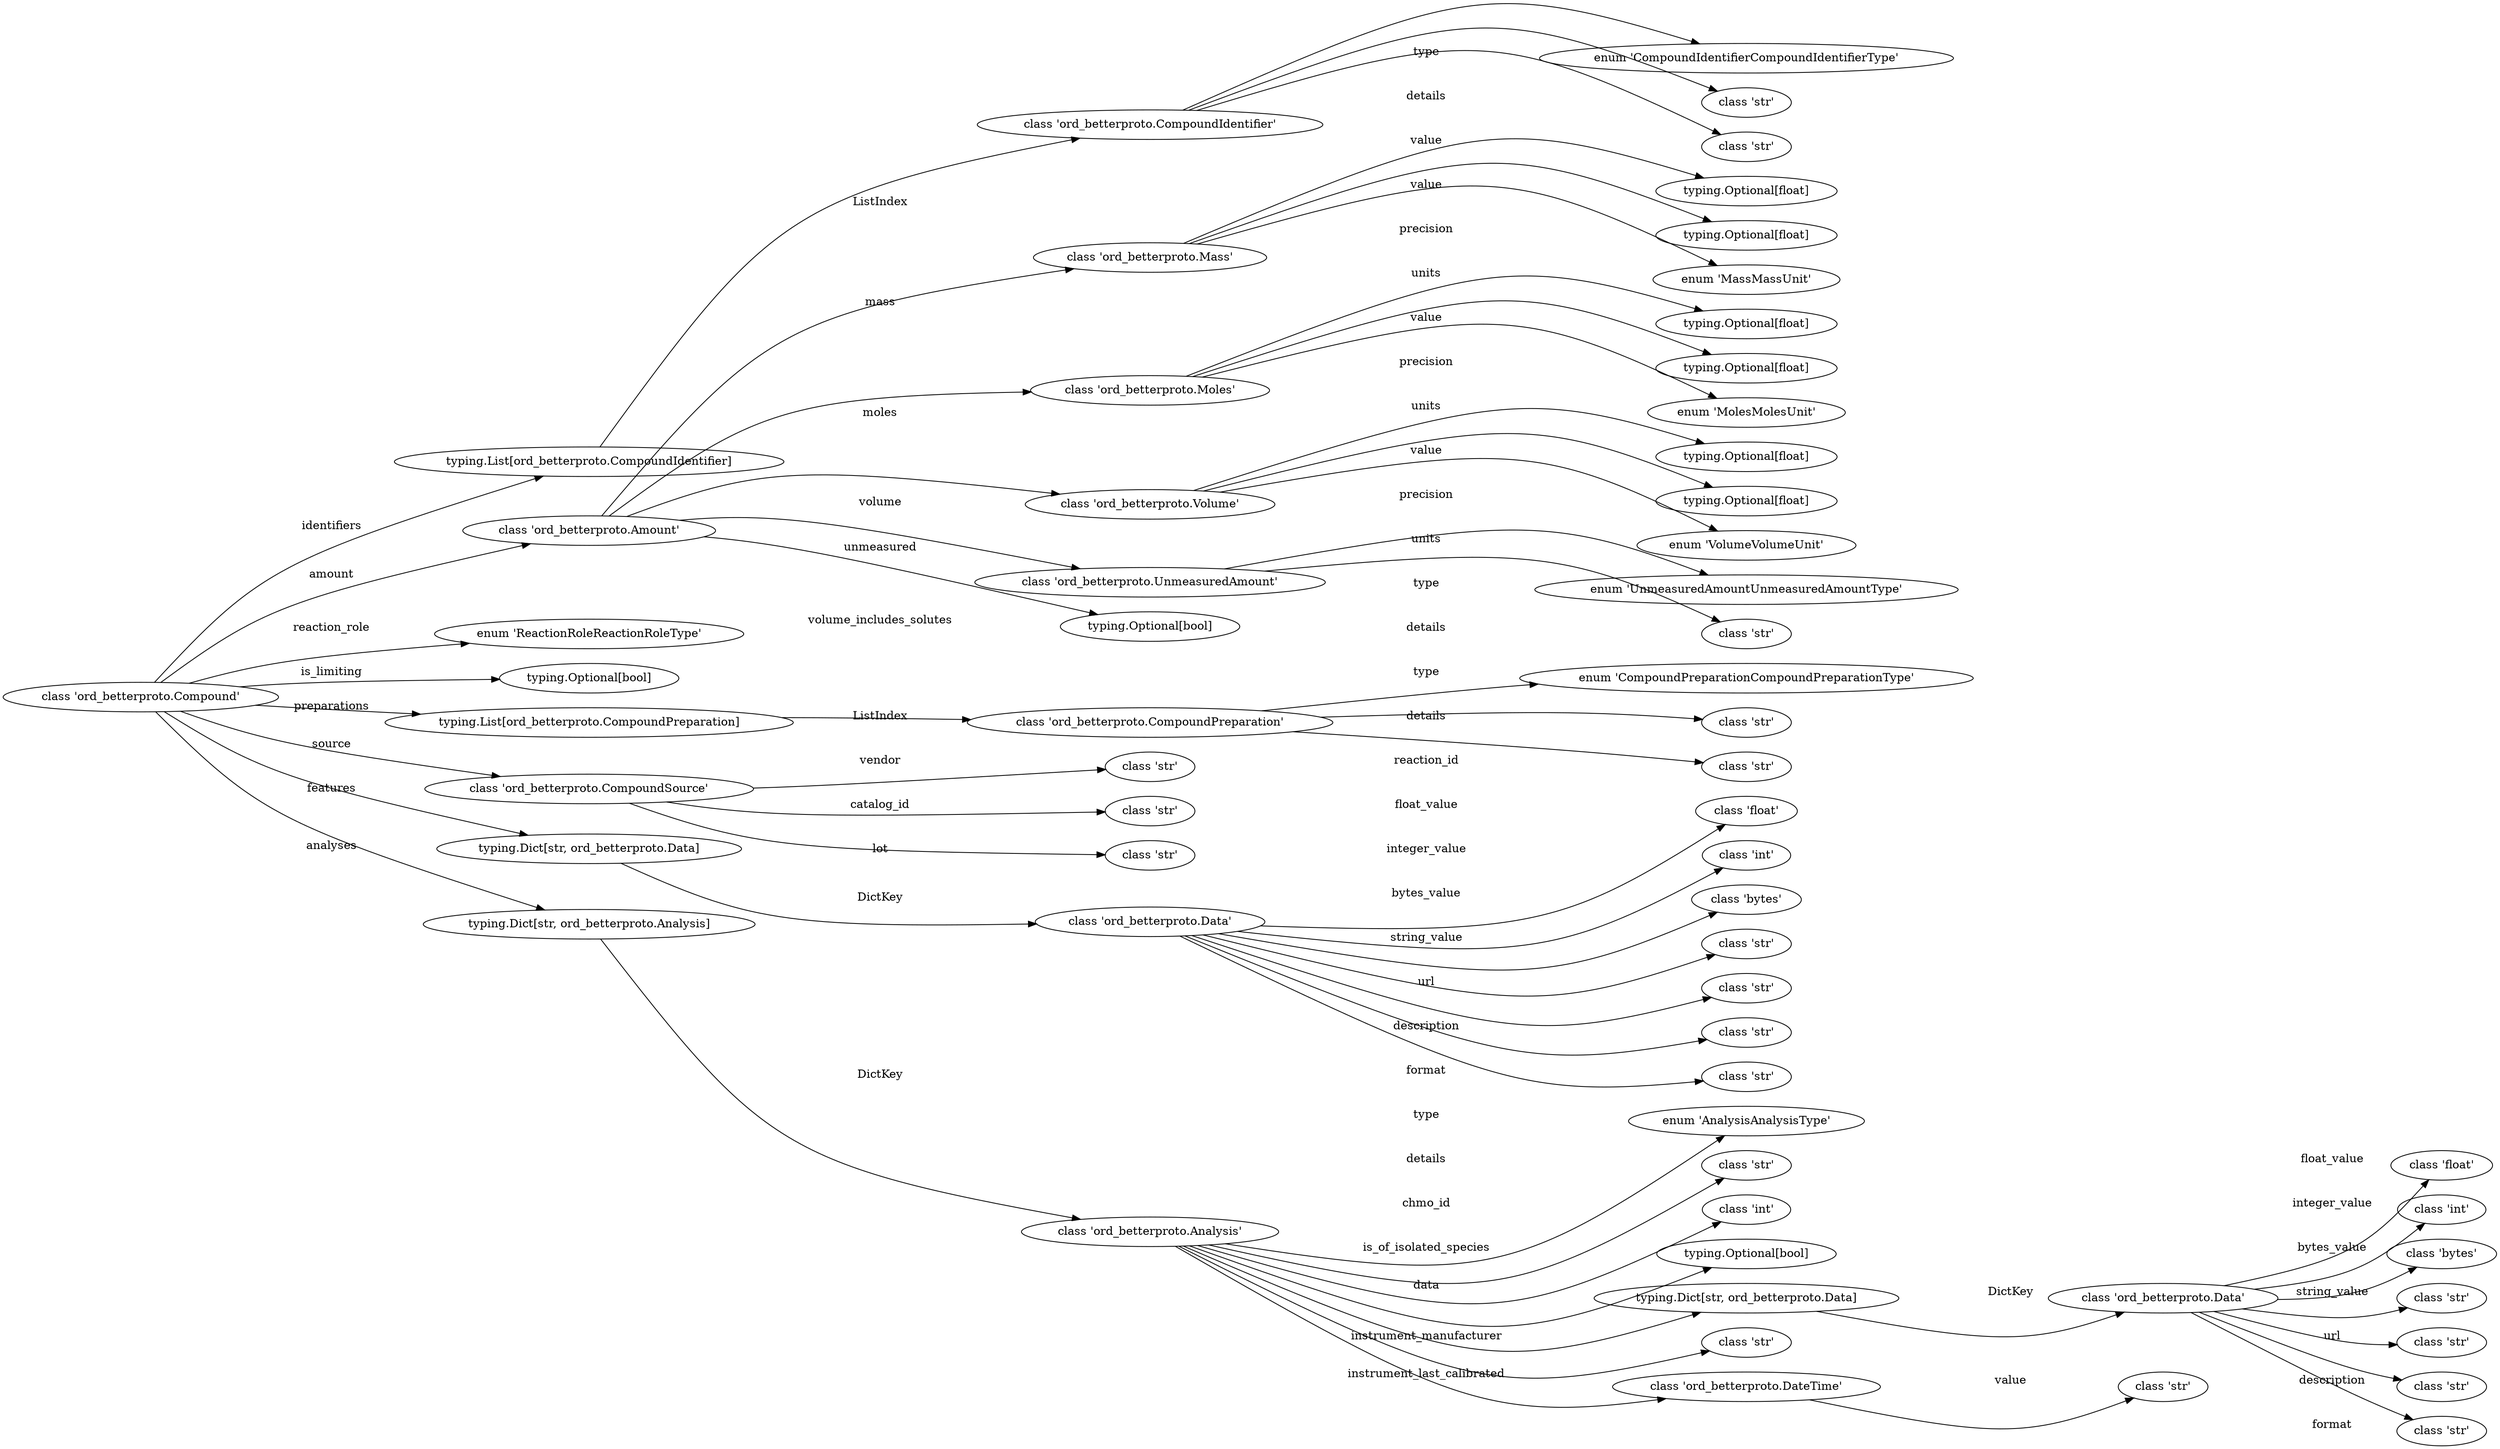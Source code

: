 strict digraph "" {
	graph [rankdir=LR,
		splines=curved
	];
	node [label="\N"];
	"<ROOT>"	[label=<class 'ord_betterproto.Compound'>,
		node_class="<class 'ord_betterproto.Compound'>",
		node_class_as_string="ord_betterproto.Compound",
		node_class_toth="TypeOfTypeHint.OrdMessage",
		type_hint="<class 'ord_betterproto.Compound'>"];
	"<ROOT>|identifiers"	[label="typing.List[ord_betterproto.CompoundIdentifier]",
		node_class="<class 'list'>",
		node_class_as_string="builtins.list",
		node_class_toth="TypeOfTypeHint.ListOrdMessage",
		type_hint="typing.List[ord_betterproto.CompoundIdentifier]"];
	"<ROOT>" -> "<ROOT>|identifiers"	[label=identifiers];
	"<ROOT>|amount"	[label=<class 'ord_betterproto.Amount'>,
		node_class="<class 'ord_betterproto.Amount'>",
		node_class_as_string="ord_betterproto.Amount",
		node_class_toth="TypeOfTypeHint.OrdMessage",
		type_hint="<class 'ord_betterproto.Amount'>"];
	"<ROOT>" -> "<ROOT>|amount"	[label=amount];
	"<ROOT>|reaction_role"	[label=<enum 'ReactionRoleReactionRoleType'>,
		node_class="<enum 'ReactionRoleReactionRoleType'>",
		node_class_as_string="ord_betterproto.ReactionRoleReactionRoleType",
		node_class_toth="TypeOfTypeHint.OrdEnum",
		type_hint="<enum 'ReactionRoleReactionRoleType'>"];
	"<ROOT>" -> "<ROOT>|reaction_role"	[label=reaction_role];
	"<ROOT>|is_limiting"	[label="typing.Optional[bool]",
		node_class="<class 'bool'>",
		node_class_as_string="builtins.bool",
		node_class_toth="TypeOfTypeHint.OptionalLiteral",
		type_hint="typing.Optional[bool]"];
	"<ROOT>" -> "<ROOT>|is_limiting"	[label=is_limiting];
	"<ROOT>|preparations"	[label="typing.List[ord_betterproto.CompoundPreparation]",
		node_class="<class 'list'>",
		node_class_as_string="builtins.list",
		node_class_toth="TypeOfTypeHint.ListOrdMessage",
		type_hint="typing.List[ord_betterproto.CompoundPreparation]"];
	"<ROOT>" -> "<ROOT>|preparations"	[label=preparations];
	"<ROOT>|source"	[label=<class 'ord_betterproto.CompoundSource'>,
		node_class="<class 'ord_betterproto.CompoundSource'>",
		node_class_as_string="ord_betterproto.CompoundSource",
		node_class_toth="TypeOfTypeHint.OrdMessage",
		type_hint="<class 'ord_betterproto.CompoundSource'>"];
	"<ROOT>" -> "<ROOT>|source"	[label=source];
	"<ROOT>|features"	[label="typing.Dict[str, ord_betterproto.Data]",
		node_class="<class 'dict'>",
		node_class_as_string="builtins.dict",
		node_class_toth="TypeOfTypeHint.DictOrdMessage",
		type_hint="typing.Dict[str, ord_betterproto.Data]"];
	"<ROOT>" -> "<ROOT>|features"	[label=features];
	"<ROOT>|analyses"	[label="typing.Dict[str, ord_betterproto.Analysis]",
		node_class="<class 'dict'>",
		node_class_as_string="builtins.dict",
		node_class_toth="TypeOfTypeHint.DictOrdMessage",
		type_hint="typing.Dict[str, ord_betterproto.Analysis]"];
	"<ROOT>" -> "<ROOT>|analyses"	[label=analyses];
	"<ROOT>|identifiers|<ListIndex>"	[label=<class 'ord_betterproto.CompoundIdentifier'>,
		node_class="<class 'ord_betterproto.CompoundIdentifier'>",
		node_class_as_string="ord_betterproto.CompoundIdentifier",
		node_class_toth="TypeOfTypeHint.OrdMessage",
		type_hint="<class 'ord_betterproto.CompoundIdentifier'>"];
	"<ROOT>|identifiers" -> "<ROOT>|identifiers|<ListIndex>"	[label=<ListIndex>];
	"<ROOT>|identifiers|<ListIndex>|type"	[label=<enum 'CompoundIdentifierCompoundIdentifierType'>,
		node_class="<enum 'CompoundIdentifierCompoundIdentifierType'>",
		node_class_as_string="ord_betterproto.CompoundIdentifierCompoundIdentifierType",
		node_class_toth="TypeOfTypeHint.OrdEnum",
		type_hint="<enum 'CompoundIdentifierCompoundIdentifierType'>"];
	"<ROOT>|identifiers|<ListIndex>" -> "<ROOT>|identifiers|<ListIndex>|type"	[label=type];
	"<ROOT>|identifiers|<ListIndex>|details"	[label=<class 'str'>,
		node_class="<class 'str'>",
		node_class_as_string="builtins.str",
		node_class_toth="TypeOfTypeHint.BuiltinLiteral",
		type_hint="<class 'str'>"];
	"<ROOT>|identifiers|<ListIndex>" -> "<ROOT>|identifiers|<ListIndex>|details"	[label=details];
	"<ROOT>|identifiers|<ListIndex>|value"	[label=<class 'str'>,
		node_class="<class 'str'>",
		node_class_as_string="builtins.str",
		node_class_toth="TypeOfTypeHint.BuiltinLiteral",
		type_hint="<class 'str'>"];
	"<ROOT>|identifiers|<ListIndex>" -> "<ROOT>|identifiers|<ListIndex>|value"	[label=value];
	"<ROOT>|amount|mass"	[label=<class 'ord_betterproto.Mass'>,
		node_class="<class 'ord_betterproto.Mass'>",
		node_class_as_string="ord_betterproto.Mass",
		node_class_toth="TypeOfTypeHint.OrdMessage",
		type_hint="<class 'ord_betterproto.Mass'>"];
	"<ROOT>|amount" -> "<ROOT>|amount|mass"	[label=mass];
	"<ROOT>|amount|moles"	[label=<class 'ord_betterproto.Moles'>,
		node_class="<class 'ord_betterproto.Moles'>",
		node_class_as_string="ord_betterproto.Moles",
		node_class_toth="TypeOfTypeHint.OrdMessage",
		type_hint="<class 'ord_betterproto.Moles'>"];
	"<ROOT>|amount" -> "<ROOT>|amount|moles"	[label=moles];
	"<ROOT>|amount|volume"	[label=<class 'ord_betterproto.Volume'>,
		node_class="<class 'ord_betterproto.Volume'>",
		node_class_as_string="ord_betterproto.Volume",
		node_class_toth="TypeOfTypeHint.OrdMessage",
		type_hint="<class 'ord_betterproto.Volume'>"];
	"<ROOT>|amount" -> "<ROOT>|amount|volume"	[label=volume];
	"<ROOT>|amount|unmeasured"	[label=<class 'ord_betterproto.UnmeasuredAmount'>,
		node_class="<class 'ord_betterproto.UnmeasuredAmount'>",
		node_class_as_string="ord_betterproto.UnmeasuredAmount",
		node_class_toth="TypeOfTypeHint.OrdMessage",
		type_hint="<class 'ord_betterproto.UnmeasuredAmount'>"];
	"<ROOT>|amount" -> "<ROOT>|amount|unmeasured"	[label=unmeasured];
	"<ROOT>|amount|volume_includes_solutes"	[label="typing.Optional[bool]",
		node_class="<class 'bool'>",
		node_class_as_string="builtins.bool",
		node_class_toth="TypeOfTypeHint.OptionalLiteral",
		type_hint="typing.Optional[bool]"];
	"<ROOT>|amount" -> "<ROOT>|amount|volume_includes_solutes"	[label=volume_includes_solutes];
	"<ROOT>|amount|mass|value"	[label="typing.Optional[float]",
		node_class="<class 'float'>",
		node_class_as_string="builtins.float",
		node_class_toth="TypeOfTypeHint.OptionalLiteral",
		type_hint="typing.Optional[float]"];
	"<ROOT>|amount|mass" -> "<ROOT>|amount|mass|value"	[label=value];
	"<ROOT>|amount|mass|precision"	[label="typing.Optional[float]",
		node_class="<class 'float'>",
		node_class_as_string="builtins.float",
		node_class_toth="TypeOfTypeHint.OptionalLiteral",
		type_hint="typing.Optional[float]"];
	"<ROOT>|amount|mass" -> "<ROOT>|amount|mass|precision"	[label=precision];
	"<ROOT>|amount|mass|units"	[label=<enum 'MassMassUnit'>,
		node_class="<enum 'MassMassUnit'>",
		node_class_as_string="ord_betterproto.MassMassUnit",
		node_class_toth="TypeOfTypeHint.OrdEnum",
		type_hint="<enum 'MassMassUnit'>"];
	"<ROOT>|amount|mass" -> "<ROOT>|amount|mass|units"	[label=units];
	"<ROOT>|amount|moles|value"	[label="typing.Optional[float]",
		node_class="<class 'float'>",
		node_class_as_string="builtins.float",
		node_class_toth="TypeOfTypeHint.OptionalLiteral",
		type_hint="typing.Optional[float]"];
	"<ROOT>|amount|moles" -> "<ROOT>|amount|moles|value"	[label=value];
	"<ROOT>|amount|moles|precision"	[label="typing.Optional[float]",
		node_class="<class 'float'>",
		node_class_as_string="builtins.float",
		node_class_toth="TypeOfTypeHint.OptionalLiteral",
		type_hint="typing.Optional[float]"];
	"<ROOT>|amount|moles" -> "<ROOT>|amount|moles|precision"	[label=precision];
	"<ROOT>|amount|moles|units"	[label=<enum 'MolesMolesUnit'>,
		node_class="<enum 'MolesMolesUnit'>",
		node_class_as_string="ord_betterproto.MolesMolesUnit",
		node_class_toth="TypeOfTypeHint.OrdEnum",
		type_hint="<enum 'MolesMolesUnit'>"];
	"<ROOT>|amount|moles" -> "<ROOT>|amount|moles|units"	[label=units];
	"<ROOT>|amount|volume|value"	[label="typing.Optional[float]",
		node_class="<class 'float'>",
		node_class_as_string="builtins.float",
		node_class_toth="TypeOfTypeHint.OptionalLiteral",
		type_hint="typing.Optional[float]"];
	"<ROOT>|amount|volume" -> "<ROOT>|amount|volume|value"	[label=value];
	"<ROOT>|amount|volume|precision"	[label="typing.Optional[float]",
		node_class="<class 'float'>",
		node_class_as_string="builtins.float",
		node_class_toth="TypeOfTypeHint.OptionalLiteral",
		type_hint="typing.Optional[float]"];
	"<ROOT>|amount|volume" -> "<ROOT>|amount|volume|precision"	[label=precision];
	"<ROOT>|amount|volume|units"	[label=<enum 'VolumeVolumeUnit'>,
		node_class="<enum 'VolumeVolumeUnit'>",
		node_class_as_string="ord_betterproto.VolumeVolumeUnit",
		node_class_toth="TypeOfTypeHint.OrdEnum",
		type_hint="<enum 'VolumeVolumeUnit'>"];
	"<ROOT>|amount|volume" -> "<ROOT>|amount|volume|units"	[label=units];
	"<ROOT>|amount|unmeasured|type"	[label=<enum 'UnmeasuredAmountUnmeasuredAmountType'>,
		node_class="<enum 'UnmeasuredAmountUnmeasuredAmountType'>",
		node_class_as_string="ord_betterproto.UnmeasuredAmountUnmeasuredAmountType",
		node_class_toth="TypeOfTypeHint.OrdEnum",
		type_hint="<enum 'UnmeasuredAmountUnmeasuredAmountType'>"];
	"<ROOT>|amount|unmeasured" -> "<ROOT>|amount|unmeasured|type"	[label=type];
	"<ROOT>|amount|unmeasured|details"	[label=<class 'str'>,
		node_class="<class 'str'>",
		node_class_as_string="builtins.str",
		node_class_toth="TypeOfTypeHint.BuiltinLiteral",
		type_hint="<class 'str'>"];
	"<ROOT>|amount|unmeasured" -> "<ROOT>|amount|unmeasured|details"	[label=details];
	"<ROOT>|preparations|<ListIndex>"	[label=<class 'ord_betterproto.CompoundPreparation'>,
		node_class="<class 'ord_betterproto.CompoundPreparation'>",
		node_class_as_string="ord_betterproto.CompoundPreparation",
		node_class_toth="TypeOfTypeHint.OrdMessage",
		type_hint="<class 'ord_betterproto.CompoundPreparation'>"];
	"<ROOT>|preparations" -> "<ROOT>|preparations|<ListIndex>"	[label=<ListIndex>];
	"<ROOT>|preparations|<ListIndex>|type"	[label=<enum 'CompoundPreparationCompoundPreparationType'>,
		node_class="<enum 'CompoundPreparationCompoundPreparationType'>",
		node_class_as_string="ord_betterproto.CompoundPreparationCompoundPreparationType",
		node_class_toth="TypeOfTypeHint.OrdEnum",
		type_hint="<enum 'CompoundPreparationCompoundPreparationType'>"];
	"<ROOT>|preparations|<ListIndex>" -> "<ROOT>|preparations|<ListIndex>|type"	[label=type];
	"<ROOT>|preparations|<ListIndex>|details"	[label=<class 'str'>,
		node_class="<class 'str'>",
		node_class_as_string="builtins.str",
		node_class_toth="TypeOfTypeHint.BuiltinLiteral",
		type_hint="<class 'str'>"];
	"<ROOT>|preparations|<ListIndex>" -> "<ROOT>|preparations|<ListIndex>|details"	[label=details];
	"<ROOT>|preparations|<ListIndex>|reaction_id"	[label=<class 'str'>,
		node_class="<class 'str'>",
		node_class_as_string="builtins.str",
		node_class_toth="TypeOfTypeHint.BuiltinLiteral",
		type_hint="<class 'str'>"];
	"<ROOT>|preparations|<ListIndex>" -> "<ROOT>|preparations|<ListIndex>|reaction_id"	[label=reaction_id];
	"<ROOT>|source|vendor"	[label=<class 'str'>,
		node_class="<class 'str'>",
		node_class_as_string="builtins.str",
		node_class_toth="TypeOfTypeHint.BuiltinLiteral",
		type_hint="<class 'str'>"];
	"<ROOT>|source" -> "<ROOT>|source|vendor"	[label=vendor];
	"<ROOT>|source|catalog_id"	[label=<class 'str'>,
		node_class="<class 'str'>",
		node_class_as_string="builtins.str",
		node_class_toth="TypeOfTypeHint.BuiltinLiteral",
		type_hint="<class 'str'>"];
	"<ROOT>|source" -> "<ROOT>|source|catalog_id"	[label=catalog_id];
	"<ROOT>|source|lot"	[label=<class 'str'>,
		node_class="<class 'str'>",
		node_class_as_string="builtins.str",
		node_class_toth="TypeOfTypeHint.BuiltinLiteral",
		type_hint="<class 'str'>"];
	"<ROOT>|source" -> "<ROOT>|source|lot"	[label=lot];
	"<ROOT>|features|<DictKey>"	[label=<class 'ord_betterproto.Data'>,
		node_class="<class 'ord_betterproto.Data'>",
		node_class_as_string="ord_betterproto.Data",
		node_class_toth="TypeOfTypeHint.OrdMessage",
		type_hint="<class 'ord_betterproto.Data'>"];
	"<ROOT>|features" -> "<ROOT>|features|<DictKey>"	[label=<DictKey>];
	"<ROOT>|features|<DictKey>|float_value"	[label=<class 'float'>,
		node_class="<class 'float'>",
		node_class_as_string="builtins.float",
		node_class_toth="TypeOfTypeHint.BuiltinLiteral",
		type_hint="<class 'float'>"];
	"<ROOT>|features|<DictKey>" -> "<ROOT>|features|<DictKey>|float_value"	[label=float_value];
	"<ROOT>|features|<DictKey>|integer_value"	[label=<class 'int'>,
		node_class="<class 'int'>",
		node_class_as_string="builtins.int",
		node_class_toth="TypeOfTypeHint.BuiltinLiteral",
		type_hint="<class 'int'>"];
	"<ROOT>|features|<DictKey>" -> "<ROOT>|features|<DictKey>|integer_value"	[label=integer_value];
	"<ROOT>|features|<DictKey>|bytes_value"	[label=<class 'bytes'>,
		node_class="<class 'bytes'>",
		node_class_as_string="builtins.bytes",
		node_class_toth="TypeOfTypeHint.BuiltinLiteral",
		type_hint="<class 'bytes'>"];
	"<ROOT>|features|<DictKey>" -> "<ROOT>|features|<DictKey>|bytes_value"	[label=bytes_value];
	"<ROOT>|features|<DictKey>|string_value"	[label=<class 'str'>,
		node_class="<class 'str'>",
		node_class_as_string="builtins.str",
		node_class_toth="TypeOfTypeHint.BuiltinLiteral",
		type_hint="<class 'str'>"];
	"<ROOT>|features|<DictKey>" -> "<ROOT>|features|<DictKey>|string_value"	[label=string_value];
	"<ROOT>|features|<DictKey>|url"	[label=<class 'str'>,
		node_class="<class 'str'>",
		node_class_as_string="builtins.str",
		node_class_toth="TypeOfTypeHint.BuiltinLiteral",
		type_hint="<class 'str'>"];
	"<ROOT>|features|<DictKey>" -> "<ROOT>|features|<DictKey>|url"	[label=url];
	"<ROOT>|features|<DictKey>|description"	[label=<class 'str'>,
		node_class="<class 'str'>",
		node_class_as_string="builtins.str",
		node_class_toth="TypeOfTypeHint.BuiltinLiteral",
		type_hint="<class 'str'>"];
	"<ROOT>|features|<DictKey>" -> "<ROOT>|features|<DictKey>|description"	[label=description];
	"<ROOT>|features|<DictKey>|format"	[label=<class 'str'>,
		node_class="<class 'str'>",
		node_class_as_string="builtins.str",
		node_class_toth="TypeOfTypeHint.BuiltinLiteral",
		type_hint="<class 'str'>"];
	"<ROOT>|features|<DictKey>" -> "<ROOT>|features|<DictKey>|format"	[label=format];
	"<ROOT>|analyses|<DictKey>"	[label=<class 'ord_betterproto.Analysis'>,
		node_class="<class 'ord_betterproto.Analysis'>",
		node_class_as_string="ord_betterproto.Analysis",
		node_class_toth="TypeOfTypeHint.OrdMessage",
		type_hint="<class 'ord_betterproto.Analysis'>"];
	"<ROOT>|analyses" -> "<ROOT>|analyses|<DictKey>"	[label=<DictKey>];
	"<ROOT>|analyses|<DictKey>|type"	[label=<enum 'AnalysisAnalysisType'>,
		node_class="<enum 'AnalysisAnalysisType'>",
		node_class_as_string="ord_betterproto.AnalysisAnalysisType",
		node_class_toth="TypeOfTypeHint.OrdEnum",
		type_hint="<enum 'AnalysisAnalysisType'>"];
	"<ROOT>|analyses|<DictKey>" -> "<ROOT>|analyses|<DictKey>|type"	[label=type];
	"<ROOT>|analyses|<DictKey>|details"	[label=<class 'str'>,
		node_class="<class 'str'>",
		node_class_as_string="builtins.str",
		node_class_toth="TypeOfTypeHint.BuiltinLiteral",
		type_hint="<class 'str'>"];
	"<ROOT>|analyses|<DictKey>" -> "<ROOT>|analyses|<DictKey>|details"	[label=details];
	"<ROOT>|analyses|<DictKey>|chmo_id"	[label=<class 'int'>,
		node_class="<class 'int'>",
		node_class_as_string="builtins.int",
		node_class_toth="TypeOfTypeHint.BuiltinLiteral",
		type_hint="<class 'int'>"];
	"<ROOT>|analyses|<DictKey>" -> "<ROOT>|analyses|<DictKey>|chmo_id"	[label=chmo_id];
	"<ROOT>|analyses|<DictKey>|is_of_isolated_species"	[label="typing.Optional[bool]",
		node_class="<class 'bool'>",
		node_class_as_string="builtins.bool",
		node_class_toth="TypeOfTypeHint.OptionalLiteral",
		type_hint="typing.Optional[bool]"];
	"<ROOT>|analyses|<DictKey>" -> "<ROOT>|analyses|<DictKey>|is_of_isolated_species"	[label=is_of_isolated_species];
	"<ROOT>|analyses|<DictKey>|data"	[label="typing.Dict[str, ord_betterproto.Data]",
		node_class="<class 'dict'>",
		node_class_as_string="builtins.dict",
		node_class_toth="TypeOfTypeHint.DictOrdMessage",
		type_hint="typing.Dict[str, ord_betterproto.Data]"];
	"<ROOT>|analyses|<DictKey>" -> "<ROOT>|analyses|<DictKey>|data"	[label=data];
	"<ROOT>|analyses|<DictKey>|instrument_manufacturer"	[label=<class 'str'>,
		node_class="<class 'str'>",
		node_class_as_string="builtins.str",
		node_class_toth="TypeOfTypeHint.BuiltinLiteral",
		type_hint="<class 'str'>"];
	"<ROOT>|analyses|<DictKey>" -> "<ROOT>|analyses|<DictKey>|instrument_manufacturer"	[label=instrument_manufacturer];
	"<ROOT>|analyses|<DictKey>|instrument_last_calibrated"	[label=<class 'ord_betterproto.DateTime'>,
		node_class="<class 'ord_betterproto.DateTime'>",
		node_class_as_string="ord_betterproto.DateTime",
		node_class_toth="TypeOfTypeHint.OrdMessage",
		type_hint="<class 'ord_betterproto.DateTime'>"];
	"<ROOT>|analyses|<DictKey>" -> "<ROOT>|analyses|<DictKey>|instrument_last_calibrated"	[label=instrument_last_calibrated];
	"<ROOT>|analyses|<DictKey>|data|<DictKey>"	[label=<class 'ord_betterproto.Data'>,
		node_class="<class 'ord_betterproto.Data'>",
		node_class_as_string="ord_betterproto.Data",
		node_class_toth="TypeOfTypeHint.OrdMessage",
		type_hint="<class 'ord_betterproto.Data'>"];
	"<ROOT>|analyses|<DictKey>|data" -> "<ROOT>|analyses|<DictKey>|data|<DictKey>"	[label=<DictKey>];
	"<ROOT>|analyses|<DictKey>|data|<DictKey>|float_value"	[label=<class 'float'>,
		node_class="<class 'float'>",
		node_class_as_string="builtins.float",
		node_class_toth="TypeOfTypeHint.BuiltinLiteral",
		type_hint="<class 'float'>"];
	"<ROOT>|analyses|<DictKey>|data|<DictKey>" -> "<ROOT>|analyses|<DictKey>|data|<DictKey>|float_value"	[label=float_value];
	"<ROOT>|analyses|<DictKey>|data|<DictKey>|integer_value"	[label=<class 'int'>,
		node_class="<class 'int'>",
		node_class_as_string="builtins.int",
		node_class_toth="TypeOfTypeHint.BuiltinLiteral",
		type_hint="<class 'int'>"];
	"<ROOT>|analyses|<DictKey>|data|<DictKey>" -> "<ROOT>|analyses|<DictKey>|data|<DictKey>|integer_value"	[label=integer_value];
	"<ROOT>|analyses|<DictKey>|data|<DictKey>|bytes_value"	[label=<class 'bytes'>,
		node_class="<class 'bytes'>",
		node_class_as_string="builtins.bytes",
		node_class_toth="TypeOfTypeHint.BuiltinLiteral",
		type_hint="<class 'bytes'>"];
	"<ROOT>|analyses|<DictKey>|data|<DictKey>" -> "<ROOT>|analyses|<DictKey>|data|<DictKey>|bytes_value"	[label=bytes_value];
	"<ROOT>|analyses|<DictKey>|data|<DictKey>|string_value"	[label=<class 'str'>,
		node_class="<class 'str'>",
		node_class_as_string="builtins.str",
		node_class_toth="TypeOfTypeHint.BuiltinLiteral",
		type_hint="<class 'str'>"];
	"<ROOT>|analyses|<DictKey>|data|<DictKey>" -> "<ROOT>|analyses|<DictKey>|data|<DictKey>|string_value"	[label=string_value];
	"<ROOT>|analyses|<DictKey>|data|<DictKey>|url"	[label=<class 'str'>,
		node_class="<class 'str'>",
		node_class_as_string="builtins.str",
		node_class_toth="TypeOfTypeHint.BuiltinLiteral",
		type_hint="<class 'str'>"];
	"<ROOT>|analyses|<DictKey>|data|<DictKey>" -> "<ROOT>|analyses|<DictKey>|data|<DictKey>|url"	[label=url];
	"<ROOT>|analyses|<DictKey>|data|<DictKey>|description"	[label=<class 'str'>,
		node_class="<class 'str'>",
		node_class_as_string="builtins.str",
		node_class_toth="TypeOfTypeHint.BuiltinLiteral",
		type_hint="<class 'str'>"];
	"<ROOT>|analyses|<DictKey>|data|<DictKey>" -> "<ROOT>|analyses|<DictKey>|data|<DictKey>|description"	[label=description];
	"<ROOT>|analyses|<DictKey>|data|<DictKey>|format"	[label=<class 'str'>,
		node_class="<class 'str'>",
		node_class_as_string="builtins.str",
		node_class_toth="TypeOfTypeHint.BuiltinLiteral",
		type_hint="<class 'str'>"];
	"<ROOT>|analyses|<DictKey>|data|<DictKey>" -> "<ROOT>|analyses|<DictKey>|data|<DictKey>|format"	[label=format];
	"<ROOT>|analyses|<DictKey>|instrument_last_calibrated|value"	[label=<class 'str'>,
		node_class="<class 'str'>",
		node_class_as_string="builtins.str",
		node_class_toth="TypeOfTypeHint.BuiltinLiteral",
		type_hint="<class 'str'>"];
	"<ROOT>|analyses|<DictKey>|instrument_last_calibrated" -> "<ROOT>|analyses|<DictKey>|instrument_last_calibrated|value"	[label=value];
}
